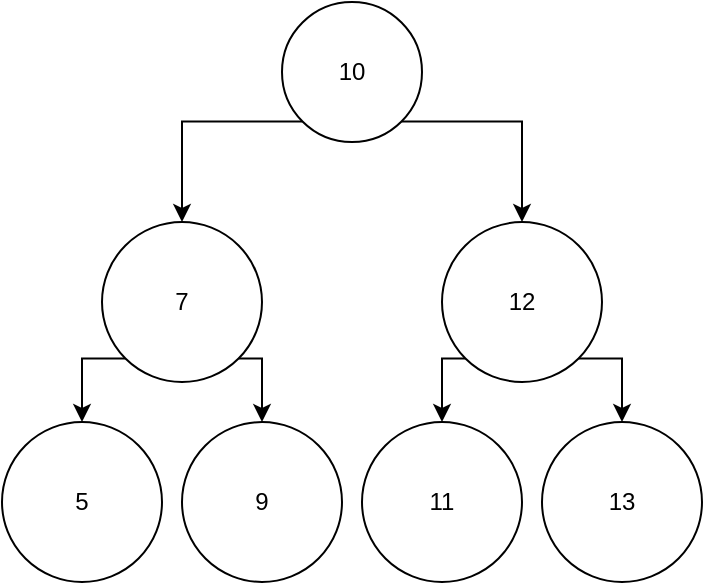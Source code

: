 <mxfile version="20.2.3" type="github">
  <diagram id="Tzyg1rRwQElNsvIWdB42" name="第 1 页">
    <mxGraphModel dx="1038" dy="547" grid="1" gridSize="10" guides="1" tooltips="1" connect="1" arrows="1" fold="1" page="1" pageScale="1" pageWidth="827" pageHeight="1169" math="0" shadow="0">
      <root>
        <mxCell id="0" />
        <mxCell id="1" parent="0" />
        <mxCell id="ahKB47M7NgR0a1aFMBiC-13" style="edgeStyle=orthogonalEdgeStyle;rounded=0;orthogonalLoop=1;jettySize=auto;html=1;exitX=0;exitY=1;exitDx=0;exitDy=0;" edge="1" parent="1" source="ahKB47M7NgR0a1aFMBiC-1" target="ahKB47M7NgR0a1aFMBiC-2">
          <mxGeometry relative="1" as="geometry" />
        </mxCell>
        <mxCell id="ahKB47M7NgR0a1aFMBiC-14" style="edgeStyle=orthogonalEdgeStyle;rounded=0;orthogonalLoop=1;jettySize=auto;html=1;exitX=1;exitY=1;exitDx=0;exitDy=0;" edge="1" parent="1" source="ahKB47M7NgR0a1aFMBiC-1" target="ahKB47M7NgR0a1aFMBiC-3">
          <mxGeometry relative="1" as="geometry" />
        </mxCell>
        <mxCell id="ahKB47M7NgR0a1aFMBiC-1" value="10" style="ellipse;whiteSpace=wrap;html=1;aspect=fixed;" vertex="1" parent="1">
          <mxGeometry x="400" y="90" width="70" height="70" as="geometry" />
        </mxCell>
        <mxCell id="ahKB47M7NgR0a1aFMBiC-11" style="edgeStyle=orthogonalEdgeStyle;rounded=0;orthogonalLoop=1;jettySize=auto;html=1;exitX=0;exitY=1;exitDx=0;exitDy=0;entryX=0.5;entryY=0;entryDx=0;entryDy=0;" edge="1" parent="1" source="ahKB47M7NgR0a1aFMBiC-2" target="ahKB47M7NgR0a1aFMBiC-4">
          <mxGeometry relative="1" as="geometry" />
        </mxCell>
        <mxCell id="ahKB47M7NgR0a1aFMBiC-17" style="edgeStyle=orthogonalEdgeStyle;rounded=0;orthogonalLoop=1;jettySize=auto;html=1;exitX=1;exitY=1;exitDx=0;exitDy=0;entryX=0.5;entryY=0;entryDx=0;entryDy=0;" edge="1" parent="1" source="ahKB47M7NgR0a1aFMBiC-2" target="ahKB47M7NgR0a1aFMBiC-5">
          <mxGeometry relative="1" as="geometry" />
        </mxCell>
        <mxCell id="ahKB47M7NgR0a1aFMBiC-2" value="7" style="ellipse;whiteSpace=wrap;html=1;aspect=fixed;" vertex="1" parent="1">
          <mxGeometry x="310" y="200" width="80" height="80" as="geometry" />
        </mxCell>
        <mxCell id="ahKB47M7NgR0a1aFMBiC-15" style="edgeStyle=orthogonalEdgeStyle;rounded=0;orthogonalLoop=1;jettySize=auto;html=1;exitX=1;exitY=1;exitDx=0;exitDy=0;entryX=0.5;entryY=0;entryDx=0;entryDy=0;" edge="1" parent="1" source="ahKB47M7NgR0a1aFMBiC-3" target="ahKB47M7NgR0a1aFMBiC-7">
          <mxGeometry relative="1" as="geometry" />
        </mxCell>
        <mxCell id="ahKB47M7NgR0a1aFMBiC-16" style="edgeStyle=orthogonalEdgeStyle;rounded=0;orthogonalLoop=1;jettySize=auto;html=1;exitX=0;exitY=1;exitDx=0;exitDy=0;entryX=0.5;entryY=0;entryDx=0;entryDy=0;" edge="1" parent="1" source="ahKB47M7NgR0a1aFMBiC-3" target="ahKB47M7NgR0a1aFMBiC-6">
          <mxGeometry relative="1" as="geometry" />
        </mxCell>
        <mxCell id="ahKB47M7NgR0a1aFMBiC-3" value="12" style="ellipse;whiteSpace=wrap;html=1;aspect=fixed;" vertex="1" parent="1">
          <mxGeometry x="480" y="200" width="80" height="80" as="geometry" />
        </mxCell>
        <mxCell id="ahKB47M7NgR0a1aFMBiC-4" value="5" style="ellipse;whiteSpace=wrap;html=1;aspect=fixed;" vertex="1" parent="1">
          <mxGeometry x="260" y="300" width="80" height="80" as="geometry" />
        </mxCell>
        <mxCell id="ahKB47M7NgR0a1aFMBiC-5" value="9" style="ellipse;whiteSpace=wrap;html=1;aspect=fixed;" vertex="1" parent="1">
          <mxGeometry x="350" y="300" width="80" height="80" as="geometry" />
        </mxCell>
        <mxCell id="ahKB47M7NgR0a1aFMBiC-6" value="11" style="ellipse;whiteSpace=wrap;html=1;aspect=fixed;" vertex="1" parent="1">
          <mxGeometry x="440" y="300" width="80" height="80" as="geometry" />
        </mxCell>
        <mxCell id="ahKB47M7NgR0a1aFMBiC-7" value="13" style="ellipse;whiteSpace=wrap;html=1;aspect=fixed;" vertex="1" parent="1">
          <mxGeometry x="530" y="300" width="80" height="80" as="geometry" />
        </mxCell>
      </root>
    </mxGraphModel>
  </diagram>
</mxfile>
